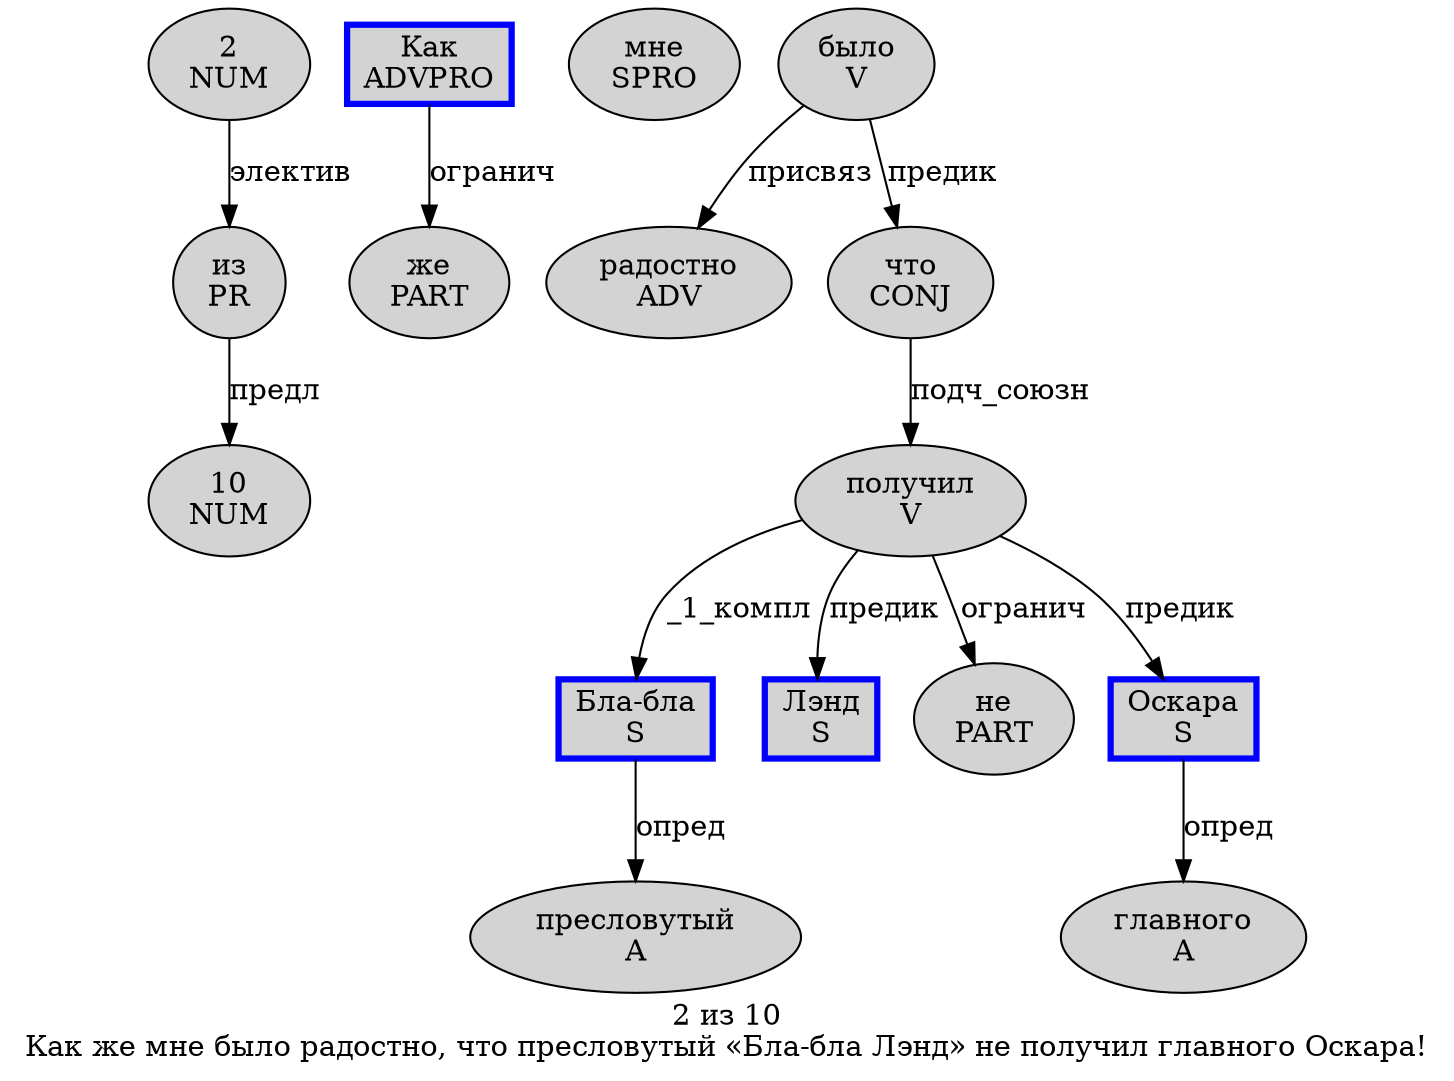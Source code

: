 digraph SENTENCE_4091 {
	graph [label="2 из 10
Как же мне было радостно, что пресловутый «Бла-бла Лэнд» не получил главного Оскара!"]
	node [style=filled]
		0 [label="2
NUM" color="" fillcolor=lightgray penwidth=1 shape=ellipse]
		1 [label="из
PR" color="" fillcolor=lightgray penwidth=1 shape=ellipse]
		2 [label="10
NUM" color="" fillcolor=lightgray penwidth=1 shape=ellipse]
		3 [label="Как
ADVPRO" color=blue fillcolor=lightgray penwidth=3 shape=box]
		4 [label="же
PART" color="" fillcolor=lightgray penwidth=1 shape=ellipse]
		5 [label="мне
SPRO" color="" fillcolor=lightgray penwidth=1 shape=ellipse]
		6 [label="было
V" color="" fillcolor=lightgray penwidth=1 shape=ellipse]
		7 [label="радостно
ADV" color="" fillcolor=lightgray penwidth=1 shape=ellipse]
		9 [label="что
CONJ" color="" fillcolor=lightgray penwidth=1 shape=ellipse]
		10 [label="пресловутый
A" color="" fillcolor=lightgray penwidth=1 shape=ellipse]
		12 [label="Бла-бла
S" color=blue fillcolor=lightgray penwidth=3 shape=box]
		13 [label="Лэнд
S" color=blue fillcolor=lightgray penwidth=3 shape=box]
		15 [label="не
PART" color="" fillcolor=lightgray penwidth=1 shape=ellipse]
		16 [label="получил
V" color="" fillcolor=lightgray penwidth=1 shape=ellipse]
		17 [label="главного
A" color="" fillcolor=lightgray penwidth=1 shape=ellipse]
		18 [label="Оскара
S" color=blue fillcolor=lightgray penwidth=3 shape=box]
			9 -> 16 [label="подч_союзн"]
			1 -> 2 [label="предл"]
			12 -> 10 [label="опред"]
			16 -> 12 [label="_1_компл"]
			16 -> 13 [label="предик"]
			16 -> 15 [label="огранич"]
			16 -> 18 [label="предик"]
			6 -> 7 [label="присвяз"]
			6 -> 9 [label="предик"]
			3 -> 4 [label="огранич"]
			18 -> 17 [label="опред"]
			0 -> 1 [label="электив"]
}